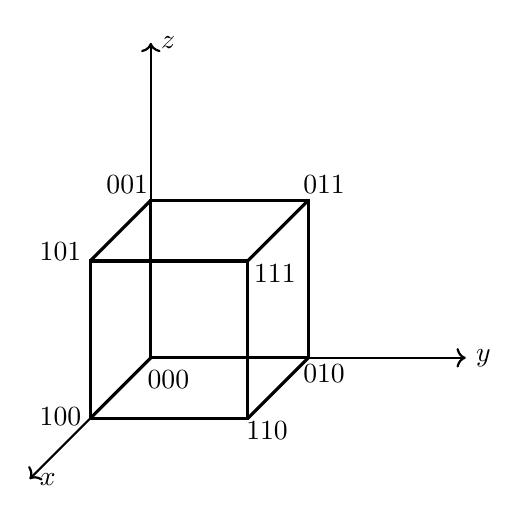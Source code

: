 
\begin{tikzpicture}
    [cube/.style={very thick,black},
      grid/.style={very thin,gray},
      axis/.style={->,black,thick}]
      
  %draw the axes
  \draw[axis] (0,0,0) -- (4,0,0) node[anchor=west]{$y$};
  \draw[axis] (0,0,0) -- (0,4,0) node[anchor=west]{$z$};
  \draw[axis] (0,0,0) -- (0,0,4) node[anchor=west]{$x$};

  %draw the top and bottom of the cube
  \draw[cube] (0,0,0) -- (0,2,0) -- (2,2,0) -- (2,0,0) -- cycle;
  \draw[cube] (0,0,2) -- (0,2,2) -- (2,2,2) -- (2,0,2) -- cycle;
  
  %draw the edges of the cube
  \draw[cube] (0,0,0) -- (0,0,2);
  \draw[cube] (0,2,0) -- (0,2,2);
  \draw[cube] (2,0,0) -- (2,0,2);
  \draw[cube] (2,2,0) -- (2,2,2);

  %labels
  \node (O) at (0.3,-0.2,0.2) {$000$};
  \node (A) at (-0.3,2.2,0) {$001$};
  \node (B) at (-0.3,2.2,2.2) {$101$};
  \node (C) at (-0.3,0.1,2.2) {$100$};
  \node (D) at (2.2,2.2,0) {$011$};
  \node (E) at (2.2,-0.2,0) {$010$};
  \node (F) at (2.5,2,2.4) {$111$};
  \node (G) at (2.4,0,2.4) {$110$};

\end{tikzpicture}
